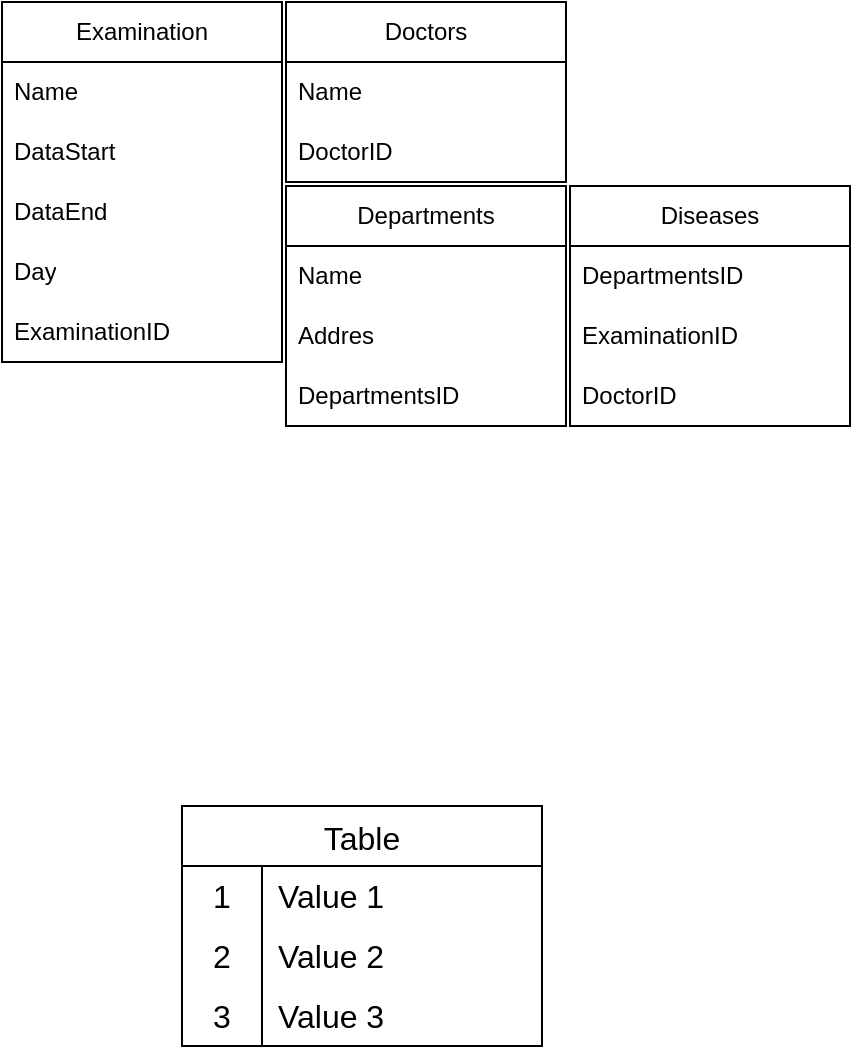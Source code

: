 <mxfile version="26.0.12">
  <diagram name="Сторінка-1" id="9gzY5miacyhpCGLmYjJv">
    <mxGraphModel dx="1104" dy="423" grid="0" gridSize="10" guides="1" tooltips="1" connect="1" arrows="1" fold="1" page="0" pageScale="1" pageWidth="827" pageHeight="1169" math="0" shadow="0">
      <root>
        <mxCell id="0" />
        <mxCell id="1" parent="0" />
        <mxCell id="BJ4p9ipeer5A8AwrJb3t-1" value="Examination" style="swimlane;fontStyle=0;childLayout=stackLayout;horizontal=1;startSize=30;horizontalStack=0;resizeParent=1;resizeParentMax=0;resizeLast=0;collapsible=1;marginBottom=0;whiteSpace=wrap;html=1;" vertex="1" parent="1">
          <mxGeometry x="-135" y="626" width="140" height="180" as="geometry" />
        </mxCell>
        <mxCell id="BJ4p9ipeer5A8AwrJb3t-2" value="Name" style="text;strokeColor=none;fillColor=none;align=left;verticalAlign=middle;spacingLeft=4;spacingRight=4;overflow=hidden;points=[[0,0.5],[1,0.5]];portConstraint=eastwest;rotatable=0;whiteSpace=wrap;html=1;" vertex="1" parent="BJ4p9ipeer5A8AwrJb3t-1">
          <mxGeometry y="30" width="140" height="30" as="geometry" />
        </mxCell>
        <mxCell id="BJ4p9ipeer5A8AwrJb3t-3" value="DataStart" style="text;strokeColor=none;fillColor=none;align=left;verticalAlign=middle;spacingLeft=4;spacingRight=4;overflow=hidden;points=[[0,0.5],[1,0.5]];portConstraint=eastwest;rotatable=0;whiteSpace=wrap;html=1;" vertex="1" parent="BJ4p9ipeer5A8AwrJb3t-1">
          <mxGeometry y="60" width="140" height="30" as="geometry" />
        </mxCell>
        <mxCell id="BJ4p9ipeer5A8AwrJb3t-4" value="DataEnd" style="text;strokeColor=none;fillColor=none;align=left;verticalAlign=middle;spacingLeft=4;spacingRight=4;overflow=hidden;points=[[0,0.5],[1,0.5]];portConstraint=eastwest;rotatable=0;whiteSpace=wrap;html=1;" vertex="1" parent="BJ4p9ipeer5A8AwrJb3t-1">
          <mxGeometry y="90" width="140" height="30" as="geometry" />
        </mxCell>
        <mxCell id="BJ4p9ipeer5A8AwrJb3t-10" value="Day" style="text;strokeColor=none;fillColor=none;align=left;verticalAlign=middle;spacingLeft=4;spacingRight=4;overflow=hidden;points=[[0,0.5],[1,0.5]];portConstraint=eastwest;rotatable=0;whiteSpace=wrap;html=1;" vertex="1" parent="BJ4p9ipeer5A8AwrJb3t-1">
          <mxGeometry y="120" width="140" height="30" as="geometry" />
        </mxCell>
        <mxCell id="BJ4p9ipeer5A8AwrJb3t-1314" value="&lt;span style=&quot;text-align: center;&quot;&gt;ExaminationID&lt;/span&gt;" style="text;strokeColor=none;fillColor=none;align=left;verticalAlign=middle;spacingLeft=4;spacingRight=4;overflow=hidden;points=[[0,0.5],[1,0.5]];portConstraint=eastwest;rotatable=0;whiteSpace=wrap;html=1;" vertex="1" parent="BJ4p9ipeer5A8AwrJb3t-1">
          <mxGeometry y="150" width="140" height="30" as="geometry" />
        </mxCell>
        <mxCell id="BJ4p9ipeer5A8AwrJb3t-11" value="Doctors" style="swimlane;fontStyle=0;childLayout=stackLayout;horizontal=1;startSize=30;horizontalStack=0;resizeParent=1;resizeParentMax=0;resizeLast=0;collapsible=1;marginBottom=0;whiteSpace=wrap;html=1;" vertex="1" parent="1">
          <mxGeometry x="7" y="626" width="140" height="90" as="geometry" />
        </mxCell>
        <mxCell id="BJ4p9ipeer5A8AwrJb3t-12" value="Name" style="text;strokeColor=none;fillColor=none;align=left;verticalAlign=middle;spacingLeft=4;spacingRight=4;overflow=hidden;points=[[0,0.5],[1,0.5]];portConstraint=eastwest;rotatable=0;whiteSpace=wrap;html=1;" vertex="1" parent="BJ4p9ipeer5A8AwrJb3t-11">
          <mxGeometry y="30" width="140" height="30" as="geometry" />
        </mxCell>
        <mxCell id="BJ4p9ipeer5A8AwrJb3t-13" value="DoctorID" style="text;strokeColor=none;fillColor=none;align=left;verticalAlign=middle;spacingLeft=4;spacingRight=4;overflow=hidden;points=[[0,0.5],[1,0.5]];portConstraint=eastwest;rotatable=0;whiteSpace=wrap;html=1;" vertex="1" parent="BJ4p9ipeer5A8AwrJb3t-11">
          <mxGeometry y="60" width="140" height="30" as="geometry" />
        </mxCell>
        <mxCell id="BJ4p9ipeer5A8AwrJb3t-16" value="Departments" style="swimlane;fontStyle=0;childLayout=stackLayout;horizontal=1;startSize=30;horizontalStack=0;resizeParent=1;resizeParentMax=0;resizeLast=0;collapsible=1;marginBottom=0;whiteSpace=wrap;html=1;" vertex="1" parent="1">
          <mxGeometry x="7" y="718" width="140" height="120" as="geometry" />
        </mxCell>
        <mxCell id="BJ4p9ipeer5A8AwrJb3t-17" value="Name" style="text;strokeColor=none;fillColor=none;align=left;verticalAlign=middle;spacingLeft=4;spacingRight=4;overflow=hidden;points=[[0,0.5],[1,0.5]];portConstraint=eastwest;rotatable=0;whiteSpace=wrap;html=1;" vertex="1" parent="BJ4p9ipeer5A8AwrJb3t-16">
          <mxGeometry y="30" width="140" height="30" as="geometry" />
        </mxCell>
        <mxCell id="BJ4p9ipeer5A8AwrJb3t-18" value="Addres" style="text;strokeColor=none;fillColor=none;align=left;verticalAlign=middle;spacingLeft=4;spacingRight=4;overflow=hidden;points=[[0,0.5],[1,0.5]];portConstraint=eastwest;rotatable=0;whiteSpace=wrap;html=1;" vertex="1" parent="BJ4p9ipeer5A8AwrJb3t-16">
          <mxGeometry y="60" width="140" height="30" as="geometry" />
        </mxCell>
        <mxCell id="BJ4p9ipeer5A8AwrJb3t-19" value="&lt;span style=&quot;text-align: center;&quot;&gt;DepartmentsID&lt;/span&gt;" style="text;strokeColor=none;fillColor=none;align=left;verticalAlign=middle;spacingLeft=4;spacingRight=4;overflow=hidden;points=[[0,0.5],[1,0.5]];portConstraint=eastwest;rotatable=0;whiteSpace=wrap;html=1;" vertex="1" parent="BJ4p9ipeer5A8AwrJb3t-16">
          <mxGeometry y="90" width="140" height="30" as="geometry" />
        </mxCell>
        <mxCell id="BJ4p9ipeer5A8AwrJb3t-1298" value="Table" style="shape=table;startSize=30;container=1;collapsible=0;childLayout=tableLayout;fixedRows=1;rowLines=0;fontStyle=0;strokeColor=default;fontSize=16;" vertex="1" parent="1">
          <mxGeometry x="-45" y="1028" width="180" height="120" as="geometry" />
        </mxCell>
        <mxCell id="BJ4p9ipeer5A8AwrJb3t-1299" value="" style="shape=tableRow;horizontal=0;startSize=0;swimlaneHead=0;swimlaneBody=0;top=0;left=0;bottom=0;right=0;collapsible=0;dropTarget=0;fillColor=none;points=[[0,0.5],[1,0.5]];portConstraint=eastwest;strokeColor=inherit;fontSize=16;" vertex="1" parent="BJ4p9ipeer5A8AwrJb3t-1298">
          <mxGeometry y="30" width="180" height="30" as="geometry" />
        </mxCell>
        <mxCell id="BJ4p9ipeer5A8AwrJb3t-1300" value="1" style="shape=partialRectangle;html=1;whiteSpace=wrap;connectable=0;fillColor=none;top=0;left=0;bottom=0;right=0;overflow=hidden;pointerEvents=1;strokeColor=inherit;fontSize=16;" vertex="1" parent="BJ4p9ipeer5A8AwrJb3t-1299">
          <mxGeometry width="40" height="30" as="geometry">
            <mxRectangle width="40" height="30" as="alternateBounds" />
          </mxGeometry>
        </mxCell>
        <mxCell id="BJ4p9ipeer5A8AwrJb3t-1301" value="Value 1" style="shape=partialRectangle;html=1;whiteSpace=wrap;connectable=0;fillColor=none;top=0;left=0;bottom=0;right=0;align=left;spacingLeft=6;overflow=hidden;strokeColor=inherit;fontSize=16;" vertex="1" parent="BJ4p9ipeer5A8AwrJb3t-1299">
          <mxGeometry x="40" width="140" height="30" as="geometry">
            <mxRectangle width="140" height="30" as="alternateBounds" />
          </mxGeometry>
        </mxCell>
        <mxCell id="BJ4p9ipeer5A8AwrJb3t-1302" value="" style="shape=tableRow;horizontal=0;startSize=0;swimlaneHead=0;swimlaneBody=0;top=0;left=0;bottom=0;right=0;collapsible=0;dropTarget=0;fillColor=none;points=[[0,0.5],[1,0.5]];portConstraint=eastwest;strokeColor=inherit;fontSize=16;" vertex="1" parent="BJ4p9ipeer5A8AwrJb3t-1298">
          <mxGeometry y="60" width="180" height="30" as="geometry" />
        </mxCell>
        <mxCell id="BJ4p9ipeer5A8AwrJb3t-1303" value="2" style="shape=partialRectangle;html=1;whiteSpace=wrap;connectable=0;fillColor=none;top=0;left=0;bottom=0;right=0;overflow=hidden;strokeColor=inherit;fontSize=16;" vertex="1" parent="BJ4p9ipeer5A8AwrJb3t-1302">
          <mxGeometry width="40" height="30" as="geometry">
            <mxRectangle width="40" height="30" as="alternateBounds" />
          </mxGeometry>
        </mxCell>
        <mxCell id="BJ4p9ipeer5A8AwrJb3t-1304" value="Value 2" style="shape=partialRectangle;html=1;whiteSpace=wrap;connectable=0;fillColor=none;top=0;left=0;bottom=0;right=0;align=left;spacingLeft=6;overflow=hidden;strokeColor=inherit;fontSize=16;" vertex="1" parent="BJ4p9ipeer5A8AwrJb3t-1302">
          <mxGeometry x="40" width="140" height="30" as="geometry">
            <mxRectangle width="140" height="30" as="alternateBounds" />
          </mxGeometry>
        </mxCell>
        <mxCell id="BJ4p9ipeer5A8AwrJb3t-1305" value="" style="shape=tableRow;horizontal=0;startSize=0;swimlaneHead=0;swimlaneBody=0;top=0;left=0;bottom=0;right=0;collapsible=0;dropTarget=0;fillColor=none;points=[[0,0.5],[1,0.5]];portConstraint=eastwest;strokeColor=inherit;fontSize=16;" vertex="1" parent="BJ4p9ipeer5A8AwrJb3t-1298">
          <mxGeometry y="90" width="180" height="30" as="geometry" />
        </mxCell>
        <mxCell id="BJ4p9ipeer5A8AwrJb3t-1306" value="3" style="shape=partialRectangle;html=1;whiteSpace=wrap;connectable=0;fillColor=none;top=0;left=0;bottom=0;right=0;overflow=hidden;strokeColor=inherit;fontSize=16;" vertex="1" parent="BJ4p9ipeer5A8AwrJb3t-1305">
          <mxGeometry width="40" height="30" as="geometry">
            <mxRectangle width="40" height="30" as="alternateBounds" />
          </mxGeometry>
        </mxCell>
        <mxCell id="BJ4p9ipeer5A8AwrJb3t-1307" value="Value 3" style="shape=partialRectangle;html=1;whiteSpace=wrap;connectable=0;fillColor=none;top=0;left=0;bottom=0;right=0;align=left;spacingLeft=6;overflow=hidden;strokeColor=inherit;fontSize=16;" vertex="1" parent="BJ4p9ipeer5A8AwrJb3t-1305">
          <mxGeometry x="40" width="140" height="30" as="geometry">
            <mxRectangle width="140" height="30" as="alternateBounds" />
          </mxGeometry>
        </mxCell>
        <mxCell id="BJ4p9ipeer5A8AwrJb3t-1308" value="Diseases" style="swimlane;fontStyle=0;childLayout=stackLayout;horizontal=1;startSize=30;horizontalStack=0;resizeParent=1;resizeParentMax=0;resizeLast=0;collapsible=1;marginBottom=0;whiteSpace=wrap;html=1;" vertex="1" parent="1">
          <mxGeometry x="149" y="718" width="140" height="120" as="geometry" />
        </mxCell>
        <mxCell id="BJ4p9ipeer5A8AwrJb3t-1309" value="&lt;span style=&quot;text-align: center;&quot;&gt;DepartmentsID&lt;/span&gt;" style="text;strokeColor=none;fillColor=none;align=left;verticalAlign=middle;spacingLeft=4;spacingRight=4;overflow=hidden;points=[[0,0.5],[1,0.5]];portConstraint=eastwest;rotatable=0;whiteSpace=wrap;html=1;" vertex="1" parent="BJ4p9ipeer5A8AwrJb3t-1308">
          <mxGeometry y="30" width="140" height="30" as="geometry" />
        </mxCell>
        <mxCell id="BJ4p9ipeer5A8AwrJb3t-1310" value="&lt;span style=&quot;text-align: center;&quot;&gt;ExaminationID&lt;/span&gt;" style="text;strokeColor=none;fillColor=none;align=left;verticalAlign=middle;spacingLeft=4;spacingRight=4;overflow=hidden;points=[[0,0.5],[1,0.5]];portConstraint=eastwest;rotatable=0;whiteSpace=wrap;html=1;" vertex="1" parent="BJ4p9ipeer5A8AwrJb3t-1308">
          <mxGeometry y="60" width="140" height="30" as="geometry" />
        </mxCell>
        <mxCell id="BJ4p9ipeer5A8AwrJb3t-1311" value="DoctorID" style="text;strokeColor=none;fillColor=none;align=left;verticalAlign=middle;spacingLeft=4;spacingRight=4;overflow=hidden;points=[[0,0.5],[1,0.5]];portConstraint=eastwest;rotatable=0;whiteSpace=wrap;html=1;" vertex="1" parent="BJ4p9ipeer5A8AwrJb3t-1308">
          <mxGeometry y="90" width="140" height="30" as="geometry" />
        </mxCell>
      </root>
    </mxGraphModel>
  </diagram>
</mxfile>
